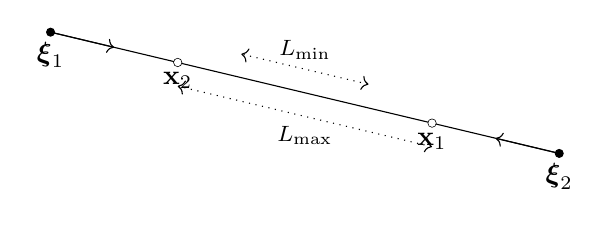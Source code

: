 % -*- root: ../../mainThesis.tex -*-

\begin{tikzpicture}[scale=1.00]

    % INITIAL COORDINATES SAVED
    \coordinate (ksi_1) at (0,0,0);
    \coordinate (ksi_2) at (8,0,4);
    \draw [black] (ksi_1) to (ksi_2);
    \node [below] at (ksi_1) {$\boldsymbol{\xi}_1$};
    \node [below] at (ksi_2) {$\boldsymbol{\xi}_2$};


    \coordinate (x_1) at (6,0,3);
    \coordinate (x_2) at (2,0,1);
    \node [below] at (x_1) {$\textbf{x}_1$};
    \node [below] at (x_2) {$\textbf{x}_2$};
    \draw [fill] (x_1) circle [radius=0.05];
    \draw [fill] (x_2) circle [radius=0.05];
    \draw [fill,white] (x_1) circle [radius=0.04];
    \draw [fill,white] (x_2) circle [radius=0.04];

    \draw [<->, dotted] (5,0.3,2.5) to node [anchor=south] {\footnotesize $L_{\min}$} (3,0.3,1.5);
    \draw [<->, dotted] (6,-0.3,3) to node [anchor=north] {\footnotesize $L_{\max}$} (2,-0.3,1);

    \draw [->] (ksi_1) to (1,0,0.5);
    \draw [->] (ksi_2) to (7,0,3.5);
    \draw [fill] (ksi_1) circle [radius=0.05];
    \draw [fill] (ksi_2) circle [radius=0.05];

\end{tikzpicture}